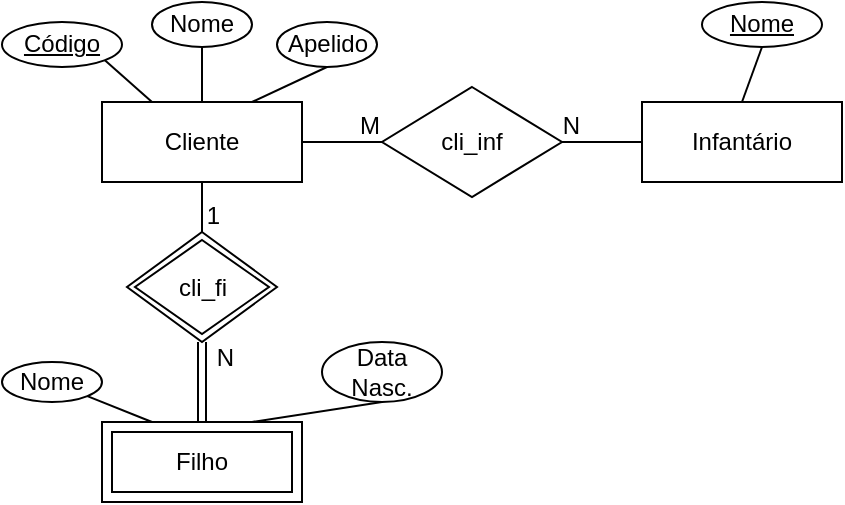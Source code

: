 <mxfile version="22.0.0" type="device">
  <diagram name="Página-1" id="1PILK6uiX5k7rfhwLO97">
    <mxGraphModel dx="607" dy="308" grid="1" gridSize="10" guides="1" tooltips="1" connect="1" arrows="1" fold="1" page="1" pageScale="1" pageWidth="827" pageHeight="1169" math="0" shadow="0">
      <root>
        <mxCell id="0" />
        <mxCell id="1" parent="0" />
        <mxCell id="Dgb-yr0ca-Q0mgZ12bBY-7" value="Cliente" style="whiteSpace=wrap;html=1;align=center;" vertex="1" parent="1">
          <mxGeometry x="260" y="100" width="100" height="40" as="geometry" />
        </mxCell>
        <mxCell id="Dgb-yr0ca-Q0mgZ12bBY-8" value="Infantário" style="whiteSpace=wrap;html=1;align=center;" vertex="1" parent="1">
          <mxGeometry x="530" y="100" width="100" height="40" as="geometry" />
        </mxCell>
        <mxCell id="Dgb-yr0ca-Q0mgZ12bBY-11" value="cli_inf" style="shape=rhombus;perimeter=rhombusPerimeter;whiteSpace=wrap;html=1;align=center;" vertex="1" parent="1">
          <mxGeometry x="400" y="92.5" width="90" height="55" as="geometry" />
        </mxCell>
        <mxCell id="Dgb-yr0ca-Q0mgZ12bBY-13" value="" style="shape=link;html=1;rounded=0;exitX=0.5;exitY=1;exitDx=0;exitDy=0;entryX=0.5;entryY=0;entryDx=0;entryDy=0;" edge="1" parent="1">
          <mxGeometry relative="1" as="geometry">
            <mxPoint x="310.0" y="220" as="sourcePoint" />
            <mxPoint x="310.0" y="260" as="targetPoint" />
          </mxGeometry>
        </mxCell>
        <mxCell id="Dgb-yr0ca-Q0mgZ12bBY-14" value="N" style="resizable=0;html=1;whiteSpace=wrap;align=right;verticalAlign=bottom;" connectable="0" vertex="1" parent="Dgb-yr0ca-Q0mgZ12bBY-13">
          <mxGeometry x="1" relative="1" as="geometry">
            <mxPoint x="17" y="-24" as="offset" />
          </mxGeometry>
        </mxCell>
        <mxCell id="Dgb-yr0ca-Q0mgZ12bBY-15" value="" style="endArrow=none;html=1;rounded=0;entryX=0.5;entryY=1;entryDx=0;entryDy=0;exitX=0.5;exitY=0;exitDx=0;exitDy=0;" edge="1" parent="1" target="Dgb-yr0ca-Q0mgZ12bBY-7">
          <mxGeometry relative="1" as="geometry">
            <mxPoint x="310.0" y="165.0" as="sourcePoint" />
            <mxPoint x="480" y="250" as="targetPoint" />
          </mxGeometry>
        </mxCell>
        <mxCell id="Dgb-yr0ca-Q0mgZ12bBY-17" value="" style="endArrow=none;html=1;rounded=0;exitX=1;exitY=0.5;exitDx=0;exitDy=0;entryX=0;entryY=0.5;entryDx=0;entryDy=0;" edge="1" parent="1" source="Dgb-yr0ca-Q0mgZ12bBY-7" target="Dgb-yr0ca-Q0mgZ12bBY-11">
          <mxGeometry relative="1" as="geometry">
            <mxPoint x="364" y="140" as="sourcePoint" />
            <mxPoint x="414" y="140" as="targetPoint" />
          </mxGeometry>
        </mxCell>
        <mxCell id="Dgb-yr0ca-Q0mgZ12bBY-18" value="M" style="resizable=0;html=1;whiteSpace=wrap;align=right;verticalAlign=bottom;" connectable="0" vertex="1" parent="Dgb-yr0ca-Q0mgZ12bBY-17">
          <mxGeometry x="1" relative="1" as="geometry" />
        </mxCell>
        <mxCell id="Dgb-yr0ca-Q0mgZ12bBY-21" value="" style="endArrow=none;html=1;rounded=0;exitX=1;exitY=0.5;exitDx=0;exitDy=0;entryX=0;entryY=0.5;entryDx=0;entryDy=0;" edge="1" parent="1" source="Dgb-yr0ca-Q0mgZ12bBY-11" target="Dgb-yr0ca-Q0mgZ12bBY-8">
          <mxGeometry relative="1" as="geometry">
            <mxPoint x="320" y="200" as="sourcePoint" />
            <mxPoint x="480" y="200" as="targetPoint" />
          </mxGeometry>
        </mxCell>
        <mxCell id="Dgb-yr0ca-Q0mgZ12bBY-22" value="N" style="resizable=0;html=1;whiteSpace=wrap;align=right;verticalAlign=bottom;" connectable="0" vertex="1" parent="Dgb-yr0ca-Q0mgZ12bBY-21">
          <mxGeometry x="1" relative="1" as="geometry">
            <mxPoint x="-30" as="offset" />
          </mxGeometry>
        </mxCell>
        <mxCell id="Dgb-yr0ca-Q0mgZ12bBY-24" value="1" style="resizable=0;html=1;whiteSpace=wrap;align=right;verticalAlign=bottom;" connectable="0" vertex="1" parent="1">
          <mxGeometry x="320" y="165" as="geometry" />
        </mxCell>
        <mxCell id="Dgb-yr0ca-Q0mgZ12bBY-25" value="Nome" style="ellipse;whiteSpace=wrap;html=1;align=center;" vertex="1" parent="1">
          <mxGeometry x="285" y="50" width="50" height="22.5" as="geometry" />
        </mxCell>
        <mxCell id="Dgb-yr0ca-Q0mgZ12bBY-26" value="Apelido" style="ellipse;whiteSpace=wrap;html=1;align=center;" vertex="1" parent="1">
          <mxGeometry x="347.5" y="60" width="50" height="22.5" as="geometry" />
        </mxCell>
        <mxCell id="Dgb-yr0ca-Q0mgZ12bBY-28" value="Código" style="ellipse;whiteSpace=wrap;html=1;align=center;fontStyle=4;" vertex="1" parent="1">
          <mxGeometry x="210" y="60" width="60" height="22.5" as="geometry" />
        </mxCell>
        <mxCell id="Dgb-yr0ca-Q0mgZ12bBY-31" value="Filho" style="shape=ext;margin=3;double=1;whiteSpace=wrap;html=1;align=center;" vertex="1" parent="1">
          <mxGeometry x="260" y="260" width="100" height="40" as="geometry" />
        </mxCell>
        <mxCell id="Dgb-yr0ca-Q0mgZ12bBY-32" value="cli_fi" style="shape=rhombus;double=1;perimeter=rhombusPerimeter;whiteSpace=wrap;html=1;align=center;" vertex="1" parent="1">
          <mxGeometry x="272.5" y="165" width="75" height="55" as="geometry" />
        </mxCell>
        <mxCell id="Dgb-yr0ca-Q0mgZ12bBY-34" value="Nome" style="ellipse;whiteSpace=wrap;html=1;align=center;" vertex="1" parent="1">
          <mxGeometry x="210" y="230" width="50" height="20" as="geometry" />
        </mxCell>
        <mxCell id="Dgb-yr0ca-Q0mgZ12bBY-35" value="Data Nasc." style="ellipse;whiteSpace=wrap;html=1;align=center;" vertex="1" parent="1">
          <mxGeometry x="370" y="220" width="60" height="30" as="geometry" />
        </mxCell>
        <mxCell id="Dgb-yr0ca-Q0mgZ12bBY-36" value="Nome" style="ellipse;whiteSpace=wrap;html=1;align=center;fontStyle=4;" vertex="1" parent="1">
          <mxGeometry x="560" y="50" width="60" height="22.5" as="geometry" />
        </mxCell>
        <mxCell id="Dgb-yr0ca-Q0mgZ12bBY-37" value="" style="endArrow=none;html=1;rounded=0;entryX=0.5;entryY=1;entryDx=0;entryDy=0;exitX=0.75;exitY=0;exitDx=0;exitDy=0;" edge="1" parent="1" source="Dgb-yr0ca-Q0mgZ12bBY-7" target="Dgb-yr0ca-Q0mgZ12bBY-26">
          <mxGeometry width="50" height="50" relative="1" as="geometry">
            <mxPoint x="340" y="150" as="sourcePoint" />
            <mxPoint x="390" y="100" as="targetPoint" />
          </mxGeometry>
        </mxCell>
        <mxCell id="Dgb-yr0ca-Q0mgZ12bBY-38" value="" style="endArrow=none;html=1;rounded=0;entryX=0.5;entryY=1;entryDx=0;entryDy=0;exitX=0.5;exitY=0;exitDx=0;exitDy=0;" edge="1" parent="1" source="Dgb-yr0ca-Q0mgZ12bBY-7" target="Dgb-yr0ca-Q0mgZ12bBY-25">
          <mxGeometry width="50" height="50" relative="1" as="geometry">
            <mxPoint x="345" y="110" as="sourcePoint" />
            <mxPoint x="382" y="93" as="targetPoint" />
          </mxGeometry>
        </mxCell>
        <mxCell id="Dgb-yr0ca-Q0mgZ12bBY-39" value="" style="endArrow=none;html=1;rounded=0;entryX=1;entryY=1;entryDx=0;entryDy=0;exitX=0.25;exitY=0;exitDx=0;exitDy=0;" edge="1" parent="1" source="Dgb-yr0ca-Q0mgZ12bBY-7" target="Dgb-yr0ca-Q0mgZ12bBY-28">
          <mxGeometry width="50" height="50" relative="1" as="geometry">
            <mxPoint x="320" y="110" as="sourcePoint" />
            <mxPoint x="320" y="83" as="targetPoint" />
          </mxGeometry>
        </mxCell>
        <mxCell id="Dgb-yr0ca-Q0mgZ12bBY-40" value="" style="endArrow=none;html=1;rounded=0;entryX=0.5;entryY=1;entryDx=0;entryDy=0;exitX=0.75;exitY=0;exitDx=0;exitDy=0;" edge="1" parent="1" source="Dgb-yr0ca-Q0mgZ12bBY-31" target="Dgb-yr0ca-Q0mgZ12bBY-35">
          <mxGeometry width="50" height="50" relative="1" as="geometry">
            <mxPoint x="295" y="110" as="sourcePoint" />
            <mxPoint x="271" y="89" as="targetPoint" />
          </mxGeometry>
        </mxCell>
        <mxCell id="Dgb-yr0ca-Q0mgZ12bBY-41" value="" style="endArrow=none;html=1;rounded=0;exitX=1;exitY=1;exitDx=0;exitDy=0;entryX=0.25;entryY=0;entryDx=0;entryDy=0;" edge="1" parent="1" source="Dgb-yr0ca-Q0mgZ12bBY-34" target="Dgb-yr0ca-Q0mgZ12bBY-31">
          <mxGeometry width="50" height="50" relative="1" as="geometry">
            <mxPoint x="250" y="250" as="sourcePoint" />
            <mxPoint x="294" y="302" as="targetPoint" />
          </mxGeometry>
        </mxCell>
        <mxCell id="Dgb-yr0ca-Q0mgZ12bBY-42" value="" style="endArrow=none;html=1;rounded=0;entryX=0.5;entryY=1;entryDx=0;entryDy=0;exitX=0.5;exitY=0;exitDx=0;exitDy=0;" edge="1" parent="1" source="Dgb-yr0ca-Q0mgZ12bBY-8" target="Dgb-yr0ca-Q0mgZ12bBY-36">
          <mxGeometry width="50" height="50" relative="1" as="geometry">
            <mxPoint x="345" y="270" as="sourcePoint" />
            <mxPoint x="410" y="260" as="targetPoint" />
          </mxGeometry>
        </mxCell>
      </root>
    </mxGraphModel>
  </diagram>
</mxfile>
